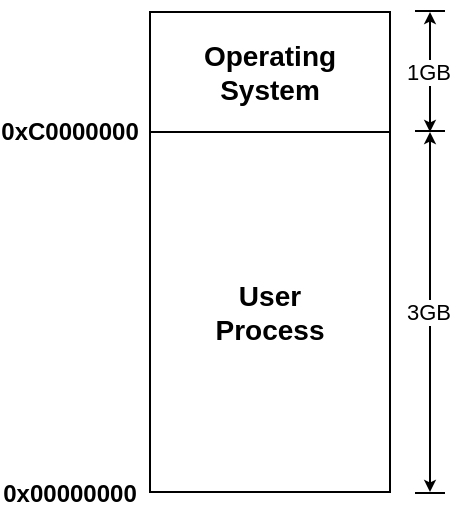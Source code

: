 <mxfile version="14.4.3" type="device"><diagram id="EN939KaBJoH2hPcNzxqs" name="第 1 页"><mxGraphModel dx="622" dy="503" grid="1" gridSize="10" guides="1" tooltips="1" connect="1" arrows="1" fold="1" page="1" pageScale="1" pageWidth="827" pageHeight="1169" math="0" shadow="0"><root><mxCell id="0"/><mxCell id="1" parent="0"/><mxCell id="b4P9PoqRE8Hdotbwld5I-1" value="&lt;font style=&quot;font-size: 14px&quot;&gt;&lt;b&gt;Operating&lt;br&gt;System&lt;/b&gt;&lt;/font&gt;" style="rounded=0;whiteSpace=wrap;html=1;" vertex="1" parent="1"><mxGeometry x="360" y="180" width="120" height="60" as="geometry"/></mxCell><mxCell id="b4P9PoqRE8Hdotbwld5I-2" value="&lt;font style=&quot;font-size: 14px&quot;&gt;&lt;b&gt;User&lt;br&gt;Process&lt;/b&gt;&lt;/font&gt;" style="rounded=0;whiteSpace=wrap;html=1;" vertex="1" parent="1"><mxGeometry x="360" y="240" width="120" height="180" as="geometry"/></mxCell><mxCell id="b4P9PoqRE8Hdotbwld5I-17" value="" style="endArrow=classic;startArrow=classic;html=1;endSize=3;startSize=3;" edge="1" parent="1"><mxGeometry width="50" height="50" relative="1" as="geometry"><mxPoint x="500" y="240" as="sourcePoint"/><mxPoint x="500" y="180" as="targetPoint"/></mxGeometry></mxCell><mxCell id="b4P9PoqRE8Hdotbwld5I-18" value="1GB" style="edgeLabel;html=1;align=center;verticalAlign=middle;resizable=0;points=[];" vertex="1" connectable="0" parent="b4P9PoqRE8Hdotbwld5I-17"><mxGeometry x="-0.191" y="1" relative="1" as="geometry"><mxPoint y="-6" as="offset"/></mxGeometry></mxCell><mxCell id="b4P9PoqRE8Hdotbwld5I-19" value="" style="endArrow=classic;startArrow=classic;html=1;endSize=3;startSize=3;" edge="1" parent="1"><mxGeometry width="50" height="50" relative="1" as="geometry"><mxPoint x="500" y="420" as="sourcePoint"/><mxPoint x="500" y="240" as="targetPoint"/></mxGeometry></mxCell><mxCell id="b4P9PoqRE8Hdotbwld5I-20" value="3GB" style="edgeLabel;html=1;align=center;verticalAlign=middle;resizable=0;points=[];" vertex="1" connectable="0" parent="b4P9PoqRE8Hdotbwld5I-19"><mxGeometry x="-0.191" y="1" relative="1" as="geometry"><mxPoint y="-17.43" as="offset"/></mxGeometry></mxCell><mxCell id="b4P9PoqRE8Hdotbwld5I-21" value="" style="line;strokeWidth=1;direction=south;html=1;comic=0;rotation=90;" vertex="1" parent="1"><mxGeometry x="495" y="232" width="10" height="15" as="geometry"/></mxCell><mxCell id="b4P9PoqRE8Hdotbwld5I-22" value="" style="line;strokeWidth=1;direction=south;html=1;comic=0;rotation=90;" vertex="1" parent="1"><mxGeometry x="495" y="172" width="10" height="15" as="geometry"/></mxCell><mxCell id="b4P9PoqRE8Hdotbwld5I-23" value="" style="line;strokeWidth=1;direction=south;html=1;comic=0;rotation=90;" vertex="1" parent="1"><mxGeometry x="495" y="413" width="10" height="15" as="geometry"/></mxCell><mxCell id="b4P9PoqRE8Hdotbwld5I-24" value="&lt;b&gt;0xC0000000&lt;/b&gt;" style="text;html=1;strokeColor=none;fillColor=none;align=center;verticalAlign=middle;whiteSpace=wrap;rounded=0;comic=0;" vertex="1" parent="1"><mxGeometry x="300" y="229.5" width="40" height="20" as="geometry"/></mxCell><mxCell id="b4P9PoqRE8Hdotbwld5I-25" value="&lt;b&gt;0x00000000&lt;/b&gt;" style="text;html=1;strokeColor=none;fillColor=none;align=center;verticalAlign=middle;whiteSpace=wrap;rounded=0;comic=0;" vertex="1" parent="1"><mxGeometry x="300" y="410.5" width="40" height="20" as="geometry"/></mxCell></root></mxGraphModel></diagram></mxfile>